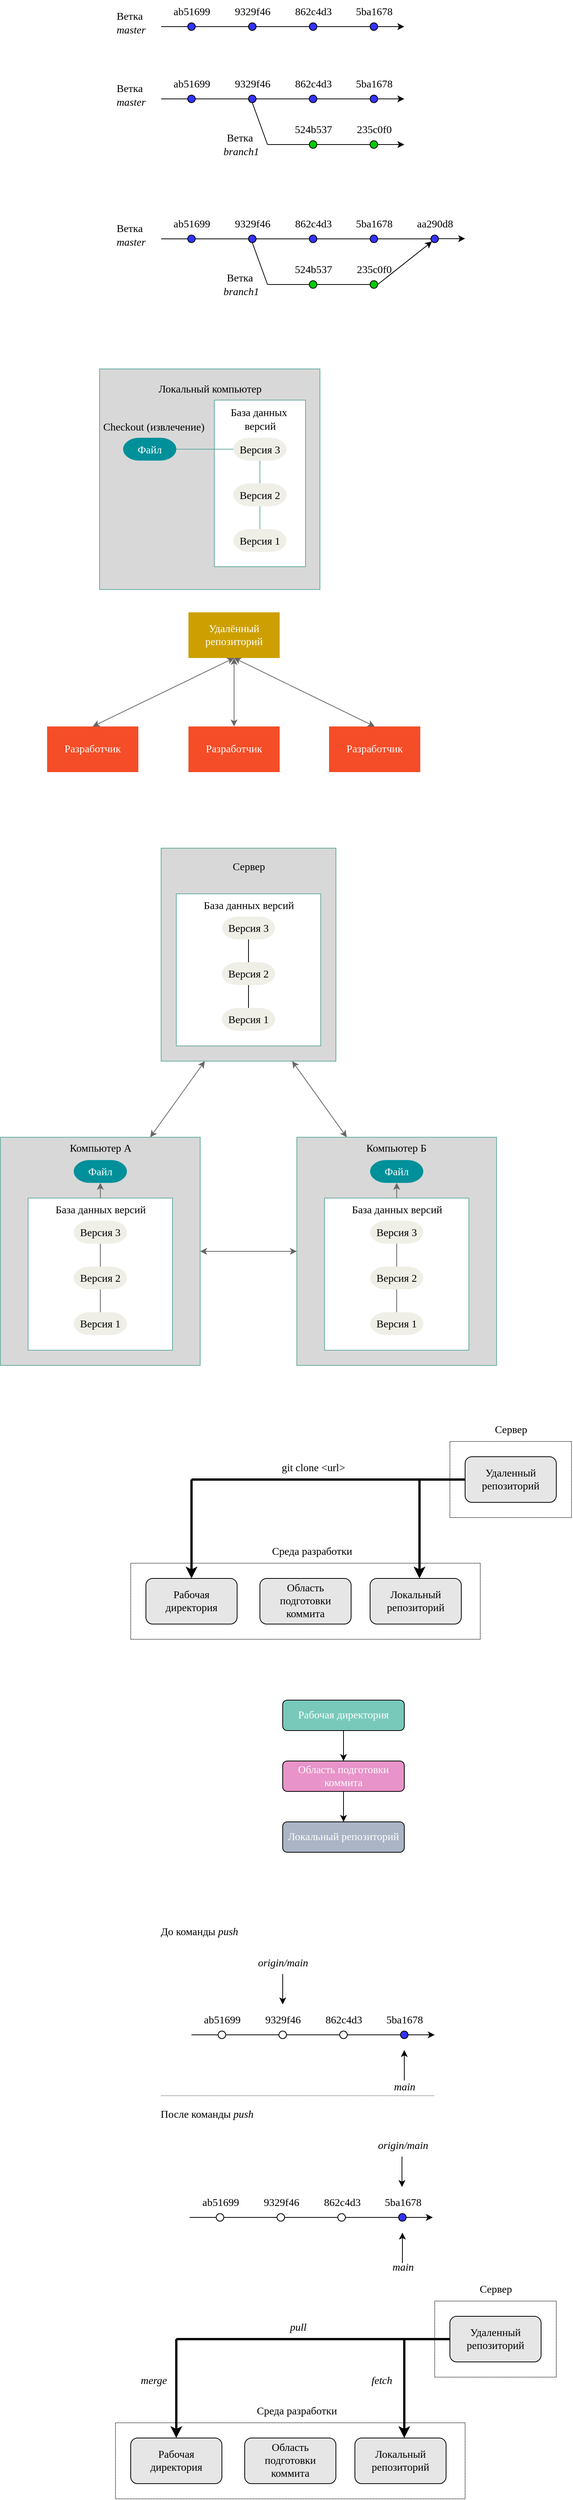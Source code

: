<mxfile version="24.7.17">
  <diagram name="Страница — 1" id="jVbT9zwdfhiiSsaEJA4f">
    <mxGraphModel dx="2062" dy="731" grid="1" gridSize="10" guides="1" tooltips="1" connect="1" arrows="1" fold="1" page="1" pageScale="1" pageWidth="827" pageHeight="1169" math="0" shadow="0">
      <root>
        <mxCell id="0" />
        <mxCell id="1" parent="0" />
        <mxCell id="nTyhbJWq0hMdO0xyhmLF-33" value="" style="rounded=0;whiteSpace=wrap;html=1;direction=south;fillColor=light-dark(#d8d8d8, #ededed);strokeColor=#67AB9F;" parent="1" vertex="1">
          <mxGeometry x="120" y="1280" width="230" height="280" as="geometry" />
        </mxCell>
        <mxCell id="HyKCNVC7SSUXo4rivvz0-1" value="" style="endArrow=none;html=1;rounded=0;entryX=0;entryY=0.5;entryDx=0;entryDy=0;fontSize=14;" parent="1" target="HyKCNVC7SSUXo4rivvz0-4" edge="1">
          <mxGeometry width="50" height="50" relative="1" as="geometry">
            <mxPoint x="120" y="200" as="sourcePoint" />
            <mxPoint x="150" y="200" as="targetPoint" />
          </mxGeometry>
        </mxCell>
        <mxCell id="HyKCNVC7SSUXo4rivvz0-3" value="&lt;font face=&quot;Times New Roman&quot;&gt;Ветка&amp;nbsp;&lt;br&gt;&lt;i&gt;master&lt;/i&gt;&lt;/font&gt;" style="text;html=1;align=center;verticalAlign=middle;resizable=0;points=[];autosize=1;strokeColor=none;fillColor=none;fontSize=14;" parent="1" vertex="1">
          <mxGeometry x="50" y="170" width="60" height="50" as="geometry" />
        </mxCell>
        <mxCell id="HyKCNVC7SSUXo4rivvz0-4" value="" style="ellipse;whiteSpace=wrap;html=1;aspect=fixed;fillColor=#3333FF;fontSize=14;" parent="1" vertex="1">
          <mxGeometry x="155" y="195" width="10" height="10" as="geometry" />
        </mxCell>
        <mxCell id="HyKCNVC7SSUXo4rivvz0-6" value="" style="endArrow=none;html=1;rounded=0;entryX=0;entryY=0.5;entryDx=0;entryDy=0;fontSize=14;" parent="1" target="HyKCNVC7SSUXo4rivvz0-7" edge="1">
          <mxGeometry width="50" height="50" relative="1" as="geometry">
            <mxPoint x="165" y="200" as="sourcePoint" />
            <mxPoint x="230" y="200" as="targetPoint" />
          </mxGeometry>
        </mxCell>
        <mxCell id="HyKCNVC7SSUXo4rivvz0-7" value="" style="ellipse;whiteSpace=wrap;html=1;aspect=fixed;fillColor=#3333FF;fontSize=14;" parent="1" vertex="1">
          <mxGeometry x="235" y="195" width="10" height="10" as="geometry" />
        </mxCell>
        <mxCell id="HyKCNVC7SSUXo4rivvz0-17" value="&lt;font face=&quot;Times New Roman&quot;&gt;ab51699&lt;/font&gt;" style="text;html=1;align=center;verticalAlign=middle;resizable=0;points=[];autosize=1;strokeColor=none;fillColor=none;rotation=0;fontSize=14;" parent="1" vertex="1">
          <mxGeometry x="125" y="165" width="70" height="30" as="geometry" />
        </mxCell>
        <mxCell id="HyKCNVC7SSUXo4rivvz0-18" value="" style="endArrow=none;html=1;rounded=0;entryX=0;entryY=0.5;entryDx=0;entryDy=0;fontSize=14;" parent="1" target="HyKCNVC7SSUXo4rivvz0-19" edge="1">
          <mxGeometry width="50" height="50" relative="1" as="geometry">
            <mxPoint x="245" y="200" as="sourcePoint" />
            <mxPoint x="310" y="200" as="targetPoint" />
          </mxGeometry>
        </mxCell>
        <mxCell id="HyKCNVC7SSUXo4rivvz0-19" value="" style="ellipse;whiteSpace=wrap;html=1;aspect=fixed;fillColor=#3333FF;fontSize=14;" parent="1" vertex="1">
          <mxGeometry x="315" y="195" width="10" height="10" as="geometry" />
        </mxCell>
        <mxCell id="HyKCNVC7SSUXo4rivvz0-20" value="" style="endArrow=none;html=1;rounded=0;entryX=0;entryY=0.5;entryDx=0;entryDy=0;fontSize=14;" parent="1" target="HyKCNVC7SSUXo4rivvz0-21" edge="1">
          <mxGeometry width="50" height="50" relative="1" as="geometry">
            <mxPoint x="325" y="200" as="sourcePoint" />
            <mxPoint x="390" y="200" as="targetPoint" />
          </mxGeometry>
        </mxCell>
        <mxCell id="HyKCNVC7SSUXo4rivvz0-21" value="" style="ellipse;whiteSpace=wrap;html=1;aspect=fixed;fillColor=#3333FF;fontSize=14;" parent="1" vertex="1">
          <mxGeometry x="395" y="195" width="10" height="10" as="geometry" />
        </mxCell>
        <mxCell id="HyKCNVC7SSUXo4rivvz0-23" value="&lt;font face=&quot;Times New Roman&quot;&gt;9329f46&lt;/font&gt;" style="text;html=1;align=center;verticalAlign=middle;resizable=0;points=[];autosize=1;strokeColor=none;fillColor=none;fontSize=14;" parent="1" vertex="1">
          <mxGeometry x="205" y="165" width="70" height="30" as="geometry" />
        </mxCell>
        <mxCell id="HyKCNVC7SSUXo4rivvz0-24" value="&lt;font face=&quot;Times New Roman&quot;&gt;&lt;span&gt;862c4d3&lt;/span&gt;&lt;/font&gt;" style="text;html=1;align=center;verticalAlign=middle;resizable=0;points=[];autosize=1;strokeColor=none;fillColor=none;fontSize=14;" parent="1" vertex="1">
          <mxGeometry x="285" y="165" width="70" height="30" as="geometry" />
        </mxCell>
        <mxCell id="HyKCNVC7SSUXo4rivvz0-25" value="&lt;font face=&quot;Times New Roman&quot;&gt;&lt;span&gt;5ba1678&lt;/span&gt;&lt;/font&gt;" style="text;html=1;align=center;verticalAlign=middle;resizable=0;points=[];autosize=1;strokeColor=none;fillColor=none;fontSize=14;" parent="1" vertex="1">
          <mxGeometry x="365" y="165" width="70" height="30" as="geometry" />
        </mxCell>
        <mxCell id="HyKCNVC7SSUXo4rivvz0-27" value="" style="endArrow=classic;html=1;rounded=0;exitX=1;exitY=0.5;exitDx=0;exitDy=0;fontSize=14;" parent="1" source="HyKCNVC7SSUXo4rivvz0-21" edge="1">
          <mxGeometry width="50" height="50" relative="1" as="geometry">
            <mxPoint x="380" y="280" as="sourcePoint" />
            <mxPoint x="440" y="200" as="targetPoint" />
          </mxGeometry>
        </mxCell>
        <mxCell id="HyKCNVC7SSUXo4rivvz0-28" value="" style="endArrow=none;html=1;rounded=0;entryX=0;entryY=0.5;entryDx=0;entryDy=0;fontSize=14;" parent="1" target="HyKCNVC7SSUXo4rivvz0-30" edge="1">
          <mxGeometry width="50" height="50" relative="1" as="geometry">
            <mxPoint x="120" y="295" as="sourcePoint" />
            <mxPoint x="150" y="295" as="targetPoint" />
          </mxGeometry>
        </mxCell>
        <mxCell id="HyKCNVC7SSUXo4rivvz0-29" value="&lt;font face=&quot;Times New Roman&quot;&gt;Ветка&amp;nbsp;&lt;br&gt;&lt;i&gt;master&lt;/i&gt;&lt;/font&gt;" style="text;html=1;align=center;verticalAlign=middle;resizable=0;points=[];autosize=1;strokeColor=none;fillColor=none;fontSize=14;" parent="1" vertex="1">
          <mxGeometry x="50" y="265" width="60" height="50" as="geometry" />
        </mxCell>
        <mxCell id="HyKCNVC7SSUXo4rivvz0-30" value="" style="ellipse;whiteSpace=wrap;html=1;aspect=fixed;fillColor=#3333FF;fontSize=14;" parent="1" vertex="1">
          <mxGeometry x="155" y="290" width="10" height="10" as="geometry" />
        </mxCell>
        <mxCell id="HyKCNVC7SSUXo4rivvz0-31" value="" style="endArrow=none;html=1;rounded=0;entryX=0;entryY=0.5;entryDx=0;entryDy=0;fontSize=14;" parent="1" target="HyKCNVC7SSUXo4rivvz0-32" edge="1">
          <mxGeometry width="50" height="50" relative="1" as="geometry">
            <mxPoint x="165" y="295" as="sourcePoint" />
            <mxPoint x="230" y="295" as="targetPoint" />
          </mxGeometry>
        </mxCell>
        <mxCell id="HyKCNVC7SSUXo4rivvz0-32" value="" style="ellipse;whiteSpace=wrap;html=1;aspect=fixed;fillColor=#3333FF;fontSize=14;" parent="1" vertex="1">
          <mxGeometry x="235" y="290" width="10" height="10" as="geometry" />
        </mxCell>
        <mxCell id="HyKCNVC7SSUXo4rivvz0-33" value="&lt;font face=&quot;Times New Roman&quot;&gt;ab51699&lt;/font&gt;" style="text;html=1;align=center;verticalAlign=middle;resizable=0;points=[];autosize=1;strokeColor=none;fillColor=none;rotation=0;fontSize=14;" parent="1" vertex="1">
          <mxGeometry x="125" y="260" width="70" height="30" as="geometry" />
        </mxCell>
        <mxCell id="HyKCNVC7SSUXo4rivvz0-34" value="" style="endArrow=none;html=1;rounded=0;entryX=0;entryY=0.5;entryDx=0;entryDy=0;fontSize=14;" parent="1" target="HyKCNVC7SSUXo4rivvz0-35" edge="1">
          <mxGeometry width="50" height="50" relative="1" as="geometry">
            <mxPoint x="245" y="295" as="sourcePoint" />
            <mxPoint x="310" y="295" as="targetPoint" />
          </mxGeometry>
        </mxCell>
        <mxCell id="HyKCNVC7SSUXo4rivvz0-35" value="" style="ellipse;whiteSpace=wrap;html=1;aspect=fixed;fillColor=#3333FF;fontSize=14;" parent="1" vertex="1">
          <mxGeometry x="315" y="290" width="10" height="10" as="geometry" />
        </mxCell>
        <mxCell id="HyKCNVC7SSUXo4rivvz0-36" value="" style="endArrow=none;html=1;rounded=0;entryX=0;entryY=0.5;entryDx=0;entryDy=0;fontSize=14;" parent="1" target="HyKCNVC7SSUXo4rivvz0-37" edge="1">
          <mxGeometry width="50" height="50" relative="1" as="geometry">
            <mxPoint x="325" y="295" as="sourcePoint" />
            <mxPoint x="390" y="295" as="targetPoint" />
          </mxGeometry>
        </mxCell>
        <mxCell id="HyKCNVC7SSUXo4rivvz0-37" value="" style="ellipse;whiteSpace=wrap;html=1;aspect=fixed;fillColor=#3333FF;fontSize=14;" parent="1" vertex="1">
          <mxGeometry x="395" y="290" width="10" height="10" as="geometry" />
        </mxCell>
        <mxCell id="HyKCNVC7SSUXo4rivvz0-38" value="&lt;font face=&quot;Times New Roman&quot;&gt;9329f46&lt;/font&gt;" style="text;html=1;align=center;verticalAlign=middle;resizable=0;points=[];autosize=1;strokeColor=none;fillColor=none;fontSize=14;" parent="1" vertex="1">
          <mxGeometry x="205" y="260" width="70" height="30" as="geometry" />
        </mxCell>
        <mxCell id="HyKCNVC7SSUXo4rivvz0-39" value="&lt;font face=&quot;Times New Roman&quot;&gt;&lt;span&gt;862c4d3&lt;/span&gt;&lt;/font&gt;" style="text;html=1;align=center;verticalAlign=middle;resizable=0;points=[];autosize=1;strokeColor=none;fillColor=none;fontSize=14;" parent="1" vertex="1">
          <mxGeometry x="285" y="260" width="70" height="30" as="geometry" />
        </mxCell>
        <mxCell id="HyKCNVC7SSUXo4rivvz0-40" value="&lt;font face=&quot;Times New Roman&quot;&gt;&lt;span&gt;5ba1678&lt;/span&gt;&lt;/font&gt;" style="text;html=1;align=center;verticalAlign=middle;resizable=0;points=[];autosize=1;strokeColor=none;fillColor=none;fontSize=14;" parent="1" vertex="1">
          <mxGeometry x="365" y="260" width="70" height="30" as="geometry" />
        </mxCell>
        <mxCell id="HyKCNVC7SSUXo4rivvz0-41" value="" style="endArrow=classic;html=1;rounded=0;exitX=1;exitY=0.5;exitDx=0;exitDy=0;fontSize=14;" parent="1" source="HyKCNVC7SSUXo4rivvz0-37" edge="1">
          <mxGeometry width="50" height="50" relative="1" as="geometry">
            <mxPoint x="380" y="375" as="sourcePoint" />
            <mxPoint x="440" y="295" as="targetPoint" />
          </mxGeometry>
        </mxCell>
        <mxCell id="HyKCNVC7SSUXo4rivvz0-42" value="" style="endArrow=none;html=1;rounded=0;entryX=0.5;entryY=1;entryDx=0;entryDy=0;fontSize=14;" parent="1" target="HyKCNVC7SSUXo4rivvz0-32" edge="1">
          <mxGeometry width="50" height="50" relative="1" as="geometry">
            <mxPoint x="260" y="355" as="sourcePoint" />
            <mxPoint x="240" y="305" as="targetPoint" />
          </mxGeometry>
        </mxCell>
        <mxCell id="HyKCNVC7SSUXo4rivvz0-43" value="" style="ellipse;whiteSpace=wrap;html=1;aspect=fixed;fillColor=#00CC00;fontSize=14;" parent="1" vertex="1">
          <mxGeometry x="315" y="350" width="10" height="10" as="geometry" />
        </mxCell>
        <mxCell id="HyKCNVC7SSUXo4rivvz0-44" value="" style="endArrow=none;html=1;rounded=0;entryX=0;entryY=0.5;entryDx=0;entryDy=0;fontSize=14;" parent="1" target="HyKCNVC7SSUXo4rivvz0-43" edge="1">
          <mxGeometry width="50" height="50" relative="1" as="geometry">
            <mxPoint x="260" y="355" as="sourcePoint" />
            <mxPoint x="310" y="310" as="targetPoint" />
          </mxGeometry>
        </mxCell>
        <mxCell id="HyKCNVC7SSUXo4rivvz0-45" value="" style="ellipse;whiteSpace=wrap;html=1;aspect=fixed;fillColor=#00CC00;fontSize=14;" parent="1" vertex="1">
          <mxGeometry x="395" y="350" width="10" height="10" as="geometry" />
        </mxCell>
        <mxCell id="HyKCNVC7SSUXo4rivvz0-46" value="" style="endArrow=none;html=1;rounded=0;entryX=0;entryY=0.5;entryDx=0;entryDy=0;exitX=1;exitY=0.5;exitDx=0;exitDy=0;fontSize=14;" parent="1" source="HyKCNVC7SSUXo4rivvz0-43" target="HyKCNVC7SSUXo4rivvz0-45" edge="1">
          <mxGeometry width="50" height="50" relative="1" as="geometry">
            <mxPoint x="340" y="405" as="sourcePoint" />
            <mxPoint x="390" y="355" as="targetPoint" />
          </mxGeometry>
        </mxCell>
        <mxCell id="HyKCNVC7SSUXo4rivvz0-47" value="" style="endArrow=classic;html=1;rounded=0;exitX=1;exitY=0.5;exitDx=0;exitDy=0;fontSize=14;" parent="1" source="HyKCNVC7SSUXo4rivvz0-45" edge="1">
          <mxGeometry width="50" height="50" relative="1" as="geometry">
            <mxPoint x="390" y="405" as="sourcePoint" />
            <mxPoint x="440" y="355" as="targetPoint" />
          </mxGeometry>
        </mxCell>
        <mxCell id="HyKCNVC7SSUXo4rivvz0-48" value="&lt;font face=&quot;Times New Roman&quot;&gt;524b537&lt;/font&gt;" style="text;html=1;align=center;verticalAlign=middle;resizable=0;points=[];autosize=1;strokeColor=none;fillColor=none;fontSize=14;" parent="1" vertex="1">
          <mxGeometry x="285" y="320" width="70" height="30" as="geometry" />
        </mxCell>
        <mxCell id="HyKCNVC7SSUXo4rivvz0-49" value="&lt;font face=&quot;Times New Roman&quot;&gt;&lt;span&gt;235c0f0&lt;/span&gt;&lt;/font&gt;" style="text;html=1;align=center;verticalAlign=middle;resizable=0;points=[];autosize=1;strokeColor=none;fillColor=none;fontSize=14;" parent="1" vertex="1">
          <mxGeometry x="365" y="320" width="70" height="30" as="geometry" />
        </mxCell>
        <mxCell id="HyKCNVC7SSUXo4rivvz0-50" value="&lt;font face=&quot;Times New Roman&quot;&gt;Ветка&amp;nbsp;&lt;br&gt;&lt;i&gt;branch1&lt;/i&gt;&lt;/font&gt;" style="text;html=1;align=center;verticalAlign=middle;resizable=0;points=[];autosize=1;strokeColor=none;fillColor=none;fontSize=14;" parent="1" vertex="1">
          <mxGeometry x="190" y="330" width="70" height="50" as="geometry" />
        </mxCell>
        <mxCell id="HyKCNVC7SSUXo4rivvz0-51" value="" style="endArrow=none;html=1;rounded=0;entryX=0;entryY=0.5;entryDx=0;entryDy=0;fontSize=14;" parent="1" target="HyKCNVC7SSUXo4rivvz0-53" edge="1">
          <mxGeometry width="50" height="50" relative="1" as="geometry">
            <mxPoint x="120" y="479" as="sourcePoint" />
            <mxPoint x="150" y="479" as="targetPoint" />
          </mxGeometry>
        </mxCell>
        <mxCell id="HyKCNVC7SSUXo4rivvz0-52" value="&lt;font face=&quot;Times New Roman&quot;&gt;Ветка&amp;nbsp;&lt;br&gt;&lt;i&gt;master&lt;/i&gt;&lt;/font&gt;" style="text;html=1;align=center;verticalAlign=middle;resizable=0;points=[];autosize=1;strokeColor=none;fillColor=none;fontSize=14;" parent="1" vertex="1">
          <mxGeometry x="50" y="449" width="60" height="50" as="geometry" />
        </mxCell>
        <mxCell id="HyKCNVC7SSUXo4rivvz0-53" value="" style="ellipse;whiteSpace=wrap;html=1;aspect=fixed;fillColor=#3333FF;fontSize=14;" parent="1" vertex="1">
          <mxGeometry x="155" y="474" width="10" height="10" as="geometry" />
        </mxCell>
        <mxCell id="HyKCNVC7SSUXo4rivvz0-54" value="" style="endArrow=none;html=1;rounded=0;entryX=0;entryY=0.5;entryDx=0;entryDy=0;fontSize=14;" parent="1" target="HyKCNVC7SSUXo4rivvz0-55" edge="1">
          <mxGeometry width="50" height="50" relative="1" as="geometry">
            <mxPoint x="165" y="479" as="sourcePoint" />
            <mxPoint x="230" y="479" as="targetPoint" />
          </mxGeometry>
        </mxCell>
        <mxCell id="HyKCNVC7SSUXo4rivvz0-55" value="" style="ellipse;whiteSpace=wrap;html=1;aspect=fixed;fillColor=#3333FF;fontSize=14;" parent="1" vertex="1">
          <mxGeometry x="235" y="474" width="10" height="10" as="geometry" />
        </mxCell>
        <mxCell id="HyKCNVC7SSUXo4rivvz0-56" value="&lt;font face=&quot;Times New Roman&quot;&gt;ab51699&lt;/font&gt;" style="text;html=1;align=center;verticalAlign=middle;resizable=0;points=[];autosize=1;strokeColor=none;fillColor=none;rotation=0;fontSize=14;" parent="1" vertex="1">
          <mxGeometry x="125" y="444" width="70" height="30" as="geometry" />
        </mxCell>
        <mxCell id="HyKCNVC7SSUXo4rivvz0-57" value="" style="endArrow=none;html=1;rounded=0;entryX=0;entryY=0.5;entryDx=0;entryDy=0;fontSize=14;" parent="1" target="HyKCNVC7SSUXo4rivvz0-58" edge="1">
          <mxGeometry width="50" height="50" relative="1" as="geometry">
            <mxPoint x="245" y="479" as="sourcePoint" />
            <mxPoint x="310" y="479" as="targetPoint" />
          </mxGeometry>
        </mxCell>
        <mxCell id="HyKCNVC7SSUXo4rivvz0-58" value="" style="ellipse;whiteSpace=wrap;html=1;aspect=fixed;fillColor=#3333FF;fontSize=14;" parent="1" vertex="1">
          <mxGeometry x="315" y="474" width="10" height="10" as="geometry" />
        </mxCell>
        <mxCell id="HyKCNVC7SSUXo4rivvz0-59" value="" style="endArrow=none;html=1;rounded=0;entryX=0;entryY=0.5;entryDx=0;entryDy=0;fontSize=14;" parent="1" target="HyKCNVC7SSUXo4rivvz0-60" edge="1">
          <mxGeometry width="50" height="50" relative="1" as="geometry">
            <mxPoint x="325" y="479" as="sourcePoint" />
            <mxPoint x="390" y="479" as="targetPoint" />
          </mxGeometry>
        </mxCell>
        <mxCell id="HyKCNVC7SSUXo4rivvz0-60" value="" style="ellipse;whiteSpace=wrap;html=1;aspect=fixed;fillColor=#3333FF;fontSize=14;" parent="1" vertex="1">
          <mxGeometry x="395" y="474" width="10" height="10" as="geometry" />
        </mxCell>
        <mxCell id="HyKCNVC7SSUXo4rivvz0-61" value="&lt;font face=&quot;Times New Roman&quot;&gt;9329f46&lt;/font&gt;" style="text;html=1;align=center;verticalAlign=middle;resizable=0;points=[];autosize=1;strokeColor=none;fillColor=none;fontSize=14;" parent="1" vertex="1">
          <mxGeometry x="205" y="444" width="70" height="30" as="geometry" />
        </mxCell>
        <mxCell id="HyKCNVC7SSUXo4rivvz0-62" value="&lt;font face=&quot;Times New Roman&quot;&gt;&lt;span&gt;862c4d3&lt;/span&gt;&lt;/font&gt;" style="text;html=1;align=center;verticalAlign=middle;resizable=0;points=[];autosize=1;strokeColor=none;fillColor=none;fontSize=14;" parent="1" vertex="1">
          <mxGeometry x="285" y="444" width="70" height="30" as="geometry" />
        </mxCell>
        <mxCell id="HyKCNVC7SSUXo4rivvz0-63" value="&lt;font face=&quot;Times New Roman&quot;&gt;&lt;span&gt;5ba1678&lt;/span&gt;&lt;/font&gt;" style="text;html=1;align=center;verticalAlign=middle;resizable=0;points=[];autosize=1;strokeColor=none;fillColor=none;fontSize=14;" parent="1" vertex="1">
          <mxGeometry x="365" y="444" width="70" height="30" as="geometry" />
        </mxCell>
        <mxCell id="HyKCNVC7SSUXo4rivvz0-64" value="" style="endArrow=classic;html=1;rounded=0;exitX=1;exitY=0.5;exitDx=0;exitDy=0;fontSize=14;" parent="1" edge="1">
          <mxGeometry width="50" height="50" relative="1" as="geometry">
            <mxPoint x="485" y="478.71" as="sourcePoint" />
            <mxPoint x="520" y="478.71" as="targetPoint" />
          </mxGeometry>
        </mxCell>
        <mxCell id="HyKCNVC7SSUXo4rivvz0-65" value="" style="endArrow=none;html=1;rounded=0;entryX=0.5;entryY=1;entryDx=0;entryDy=0;fontSize=14;" parent="1" target="HyKCNVC7SSUXo4rivvz0-55" edge="1">
          <mxGeometry width="50" height="50" relative="1" as="geometry">
            <mxPoint x="260" y="539" as="sourcePoint" />
            <mxPoint x="240" y="489" as="targetPoint" />
          </mxGeometry>
        </mxCell>
        <mxCell id="HyKCNVC7SSUXo4rivvz0-66" value="" style="ellipse;whiteSpace=wrap;html=1;aspect=fixed;fillColor=#00CC00;fontSize=14;" parent="1" vertex="1">
          <mxGeometry x="315" y="534" width="10" height="10" as="geometry" />
        </mxCell>
        <mxCell id="HyKCNVC7SSUXo4rivvz0-67" value="" style="endArrow=none;html=1;rounded=0;entryX=0;entryY=0.5;entryDx=0;entryDy=0;fontSize=14;" parent="1" target="HyKCNVC7SSUXo4rivvz0-66" edge="1">
          <mxGeometry width="50" height="50" relative="1" as="geometry">
            <mxPoint x="260" y="539" as="sourcePoint" />
            <mxPoint x="310" y="494" as="targetPoint" />
          </mxGeometry>
        </mxCell>
        <mxCell id="HyKCNVC7SSUXo4rivvz0-68" value="" style="ellipse;whiteSpace=wrap;html=1;aspect=fixed;fillColor=#00CC00;fontSize=14;" parent="1" vertex="1">
          <mxGeometry x="395" y="534" width="10" height="10" as="geometry" />
        </mxCell>
        <mxCell id="HyKCNVC7SSUXo4rivvz0-69" value="" style="endArrow=none;html=1;rounded=0;entryX=0;entryY=0.5;entryDx=0;entryDy=0;exitX=1;exitY=0.5;exitDx=0;exitDy=0;fontSize=14;" parent="1" source="HyKCNVC7SSUXo4rivvz0-66" target="HyKCNVC7SSUXo4rivvz0-68" edge="1">
          <mxGeometry width="50" height="50" relative="1" as="geometry">
            <mxPoint x="340" y="589" as="sourcePoint" />
            <mxPoint x="390" y="539" as="targetPoint" />
          </mxGeometry>
        </mxCell>
        <mxCell id="HyKCNVC7SSUXo4rivvz0-70" value="" style="endArrow=classic;html=1;rounded=0;exitX=1;exitY=0.5;exitDx=0;exitDy=0;entryX=0;entryY=1;entryDx=0;entryDy=0;fontSize=14;" parent="1" source="HyKCNVC7SSUXo4rivvz0-68" target="HyKCNVC7SSUXo4rivvz0-75" edge="1">
          <mxGeometry width="50" height="50" relative="1" as="geometry">
            <mxPoint x="390" y="589" as="sourcePoint" />
            <mxPoint x="440" y="539" as="targetPoint" />
          </mxGeometry>
        </mxCell>
        <mxCell id="HyKCNVC7SSUXo4rivvz0-71" value="&lt;font face=&quot;Times New Roman&quot;&gt;524b537&lt;/font&gt;" style="text;html=1;align=center;verticalAlign=middle;resizable=0;points=[];autosize=1;strokeColor=none;fillColor=none;fontSize=14;" parent="1" vertex="1">
          <mxGeometry x="285" y="504" width="70" height="30" as="geometry" />
        </mxCell>
        <mxCell id="HyKCNVC7SSUXo4rivvz0-72" value="&lt;font face=&quot;Times New Roman&quot;&gt;&lt;span&gt;235c0f0&lt;/span&gt;&lt;/font&gt;" style="text;html=1;align=center;verticalAlign=middle;resizable=0;points=[];autosize=1;strokeColor=none;fillColor=none;fontSize=14;" parent="1" vertex="1">
          <mxGeometry x="365" y="504" width="70" height="30" as="geometry" />
        </mxCell>
        <mxCell id="HyKCNVC7SSUXo4rivvz0-73" value="&lt;font face=&quot;Times New Roman&quot;&gt;Ветка&amp;nbsp;&lt;br&gt;&lt;i&gt;branch1&lt;/i&gt;&lt;/font&gt;" style="text;html=1;align=center;verticalAlign=middle;resizable=0;points=[];autosize=1;strokeColor=none;fillColor=none;fontSize=14;" parent="1" vertex="1">
          <mxGeometry x="190" y="514" width="70" height="50" as="geometry" />
        </mxCell>
        <mxCell id="HyKCNVC7SSUXo4rivvz0-74" value="" style="endArrow=none;html=1;rounded=0;entryX=0;entryY=0.5;entryDx=0;entryDy=0;fontSize=14;" parent="1" target="HyKCNVC7SSUXo4rivvz0-75" edge="1">
          <mxGeometry width="50" height="50" relative="1" as="geometry">
            <mxPoint x="405" y="479" as="sourcePoint" />
            <mxPoint x="470" y="479" as="targetPoint" />
          </mxGeometry>
        </mxCell>
        <mxCell id="HyKCNVC7SSUXo4rivvz0-75" value="" style="ellipse;whiteSpace=wrap;html=1;aspect=fixed;fillColor=#3333FF;fontSize=14;" parent="1" vertex="1">
          <mxGeometry x="475" y="474" width="10" height="10" as="geometry" />
        </mxCell>
        <mxCell id="HyKCNVC7SSUXo4rivvz0-76" value="&lt;font face=&quot;Times New Roman&quot;&gt;&lt;span&gt;aa290d8&lt;/span&gt;&lt;/font&gt;" style="text;html=1;align=center;verticalAlign=middle;resizable=0;points=[];autosize=1;strokeColor=none;fillColor=none;fontSize=14;" parent="1" vertex="1">
          <mxGeometry x="445" y="444" width="70" height="30" as="geometry" />
        </mxCell>
        <mxCell id="nTyhbJWq0hMdO0xyhmLF-28" value="" style="group" parent="1" vertex="1" connectable="0">
          <mxGeometry x="-30" y="970" width="491" height="210" as="geometry" />
        </mxCell>
        <mxCell id="nTyhbJWq0hMdO0xyhmLF-19" value="&lt;font style=&quot;color: rgb(255, 255, 255);&quot;&gt;Удалённый репозиторий&lt;/font&gt;" style="rounded=0;whiteSpace=wrap;html=1;fontFamily=Times New Roman;fontSize=14;gradientColor=none;strokeColor=none;fillColor=light-dark(#cd9f00, #ededed);" parent="nTyhbJWq0hMdO0xyhmLF-28" vertex="1">
          <mxGeometry x="186" width="120" height="60" as="geometry" />
        </mxCell>
        <mxCell id="nTyhbJWq0hMdO0xyhmLF-20" value="&lt;font style=&quot;color: rgb(255, 255, 255);&quot;&gt;Разработчик&lt;/font&gt;" style="rounded=0;whiteSpace=wrap;html=1;fontFamily=Times New Roman;fontSize=14;strokeColor=none;fillColor=light-dark(#f44d27, #ededed);" parent="nTyhbJWq0hMdO0xyhmLF-28" vertex="1">
          <mxGeometry x="186" y="150" width="120" height="60" as="geometry" />
        </mxCell>
        <mxCell id="nTyhbJWq0hMdO0xyhmLF-21" value="&lt;font style=&quot;color: rgb(255, 255, 255);&quot;&gt;Разработчик&lt;/font&gt;" style="rounded=0;whiteSpace=wrap;html=1;fontFamily=Times New Roman;fontSize=14;strokeColor=none;fillColor=light-dark(#f44d27, #ededed);" parent="nTyhbJWq0hMdO0xyhmLF-28" vertex="1">
          <mxGeometry x="371" y="150" width="120" height="60" as="geometry" />
        </mxCell>
        <mxCell id="nTyhbJWq0hMdO0xyhmLF-22" value="&lt;font style=&quot;color: rgb(255, 255, 255);&quot;&gt;Разработчик&lt;/font&gt;" style="rounded=0;whiteSpace=wrap;html=1;fontFamily=Times New Roman;fontSize=14;strokeColor=none;fillColor=light-dark(#f44d27, #ededed);" parent="nTyhbJWq0hMdO0xyhmLF-28" vertex="1">
          <mxGeometry y="150" width="120" height="60" as="geometry" />
        </mxCell>
        <mxCell id="nTyhbJWq0hMdO0xyhmLF-25" value="" style="endArrow=classic;startArrow=classic;html=1;rounded=0;exitX=0.5;exitY=0;exitDx=0;exitDy=0;entryX=0.5;entryY=1;entryDx=0;entryDy=0;fillColor=#f5f5f5;strokeColor=#666666;" parent="nTyhbJWq0hMdO0xyhmLF-28" source="nTyhbJWq0hMdO0xyhmLF-22" target="nTyhbJWq0hMdO0xyhmLF-19" edge="1">
          <mxGeometry width="50" height="50" relative="1" as="geometry">
            <mxPoint x="201" y="140" as="sourcePoint" />
            <mxPoint x="241" y="110" as="targetPoint" />
          </mxGeometry>
        </mxCell>
        <mxCell id="nTyhbJWq0hMdO0xyhmLF-26" value="" style="endArrow=classic;startArrow=classic;html=1;rounded=0;entryX=0.5;entryY=1;entryDx=0;entryDy=0;exitX=0.5;exitY=0;exitDx=0;exitDy=0;fillColor=#f5f5f5;strokeColor=#666666;" parent="nTyhbJWq0hMdO0xyhmLF-28" source="nTyhbJWq0hMdO0xyhmLF-20" target="nTyhbJWq0hMdO0xyhmLF-19" edge="1">
          <mxGeometry width="50" height="50" relative="1" as="geometry">
            <mxPoint x="201" y="160" as="sourcePoint" />
            <mxPoint x="251" y="110" as="targetPoint" />
          </mxGeometry>
        </mxCell>
        <mxCell id="nTyhbJWq0hMdO0xyhmLF-27" value="" style="endArrow=classic;startArrow=classic;html=1;rounded=0;entryX=0.5;entryY=1;entryDx=0;entryDy=0;exitX=0.5;exitY=0;exitDx=0;exitDy=0;fontColor=light-dark(#8F8981,#EDEDED);fillColor=#f5f5f5;strokeColor=#666666;" parent="nTyhbJWq0hMdO0xyhmLF-28" source="nTyhbJWq0hMdO0xyhmLF-21" target="nTyhbJWq0hMdO0xyhmLF-19" edge="1">
          <mxGeometry width="50" height="50" relative="1" as="geometry">
            <mxPoint x="211" y="190" as="sourcePoint" />
            <mxPoint x="261" y="140" as="targetPoint" />
          </mxGeometry>
        </mxCell>
        <mxCell id="nTyhbJWq0hMdO0xyhmLF-31" value="" style="rounded=0;whiteSpace=wrap;html=1;direction=south;strokeColor=#67AB9F;" parent="1" vertex="1">
          <mxGeometry x="140" y="1340" width="190" height="200" as="geometry" />
        </mxCell>
        <mxCell id="nTyhbJWq0hMdO0xyhmLF-37" value="" style="rounded=0;whiteSpace=wrap;html=1;direction=south;fillColor=light-dark(#d8d8d8, #ededed);strokeColor=#67AB9F;" parent="1" vertex="1">
          <mxGeometry x="-91.43" y="1660" width="262.86" height="300" as="geometry" />
        </mxCell>
        <mxCell id="nTyhbJWq0hMdO0xyhmLF-39" value="" style="rounded=0;whiteSpace=wrap;html=1;direction=south;fillColor=light-dark(#d8d8d8, #ededed);strokeColor=#67AB9F;" parent="1" vertex="1">
          <mxGeometry x="298.57" y="1660" width="262.86" height="300" as="geometry" />
        </mxCell>
        <mxCell id="nTyhbJWq0hMdO0xyhmLF-41" value="&lt;font style=&quot;font-size: 14px;&quot; face=&quot;Times New Roman&quot;&gt;Сервер&lt;/font&gt;" style="text;html=1;align=center;verticalAlign=middle;resizable=0;points=[];autosize=1;strokeColor=none;fillColor=none;" parent="1" vertex="1">
          <mxGeometry x="200" y="1290" width="70" height="30" as="geometry" />
        </mxCell>
        <mxCell id="nTyhbJWq0hMdO0xyhmLF-42" value="" style="endArrow=classic;startArrow=classic;html=1;rounded=0;entryX=0.5;entryY=1;entryDx=0;entryDy=0;exitX=0.5;exitY=0;exitDx=0;exitDy=0;fillColor=#f5f5f5;strokeColor=#666666;" parent="1" source="nTyhbJWq0hMdO0xyhmLF-37" target="nTyhbJWq0hMdO0xyhmLF-39" edge="1">
          <mxGeometry width="50" height="50" relative="1" as="geometry">
            <mxPoint x="240" y="1790" as="sourcePoint" />
            <mxPoint x="240" y="1700" as="targetPoint" />
          </mxGeometry>
        </mxCell>
        <mxCell id="nTyhbJWq0hMdO0xyhmLF-43" value="" style="endArrow=classic;startArrow=classic;html=1;rounded=0;entryX=1;entryY=0.75;entryDx=0;entryDy=0;exitX=0;exitY=0.25;exitDx=0;exitDy=0;fillColor=#f5f5f5;strokeColor=#666666;" parent="1" source="nTyhbJWq0hMdO0xyhmLF-37" target="nTyhbJWq0hMdO0xyhmLF-33" edge="1">
          <mxGeometry width="50" height="50" relative="1" as="geometry">
            <mxPoint x="200" y="1720" as="sourcePoint" />
            <mxPoint x="200" y="1630" as="targetPoint" />
          </mxGeometry>
        </mxCell>
        <mxCell id="nTyhbJWq0hMdO0xyhmLF-44" value="" style="endArrow=classic;startArrow=classic;html=1;rounded=0;entryX=1;entryY=0.25;entryDx=0;entryDy=0;exitX=0;exitY=0.75;exitDx=0;exitDy=0;fillColor=#f5f5f5;strokeColor=#666666;" parent="1" source="nTyhbJWq0hMdO0xyhmLF-39" target="nTyhbJWq0hMdO0xyhmLF-33" edge="1">
          <mxGeometry width="50" height="50" relative="1" as="geometry">
            <mxPoint x="220" y="1770" as="sourcePoint" />
            <mxPoint x="300" y="1650" as="targetPoint" />
          </mxGeometry>
        </mxCell>
        <mxCell id="nTyhbJWq0hMdO0xyhmLF-45" value="&lt;font face=&quot;Times New Roman&quot;&gt;Версия 3&lt;/font&gt;" style="strokeWidth=2;html=1;shape=mxgraph.flowchart.terminator;whiteSpace=wrap;fillColor=light-dark(#efefe7, #ededed);strokeColor=none;fontSize=14;" parent="1" vertex="1">
          <mxGeometry x="200" y="1370" width="70" height="30" as="geometry" />
        </mxCell>
        <mxCell id="nTyhbJWq0hMdO0xyhmLF-46" value="&lt;font face=&quot;Times New Roman&quot;&gt;Версия 1&lt;/font&gt;" style="strokeWidth=2;html=1;shape=mxgraph.flowchart.terminator;whiteSpace=wrap;strokeColor=none;fillColor=light-dark(#efefe7, #ededed);fontSize=14;" parent="1" vertex="1">
          <mxGeometry x="200" y="1490" width="70" height="30" as="geometry" />
        </mxCell>
        <mxCell id="nTyhbJWq0hMdO0xyhmLF-47" value="" style="endArrow=none;html=1;rounded=0;entryX=0.5;entryY=0;entryDx=0;entryDy=0;entryPerimeter=0;exitX=0.5;exitY=1;exitDx=0;exitDy=0;exitPerimeter=0;fontSize=14;" parent="1" source="nTyhbJWq0hMdO0xyhmLF-45" target="nTyhbJWq0hMdO0xyhmLF-46" edge="1">
          <mxGeometry width="50" height="50" relative="1" as="geometry">
            <mxPoint x="230" y="1420" as="sourcePoint" />
            <mxPoint x="234.71" y="1460" as="targetPoint" />
          </mxGeometry>
        </mxCell>
        <mxCell id="nTyhbJWq0hMdO0xyhmLF-48" value="&lt;font face=&quot;Times New Roman&quot;&gt;Версия 2&lt;/font&gt;" style="strokeWidth=2;html=1;shape=mxgraph.flowchart.terminator;whiteSpace=wrap;strokeColor=none;gradientColor=none;fillColor=light-dark(#efefe7, #ededed);fontSize=14;" parent="1" vertex="1">
          <mxGeometry x="200" y="1430" width="70" height="30" as="geometry" />
        </mxCell>
        <mxCell id="nTyhbJWq0hMdO0xyhmLF-61" value="&lt;font face=&quot;Times New Roman&quot;&gt;База данных&amp;nbsp;&lt;/font&gt;&lt;span style=&quot;font-family: &amp;quot;Times New Roman&amp;quot;; background-color: transparent; color: light-dark(rgb(0, 0, 0), rgb(255, 255, 255));&quot;&gt;версий&lt;/span&gt;" style="text;html=1;align=center;verticalAlign=middle;resizable=0;points=[];autosize=1;strokeColor=none;fillColor=none;fontSize=14;" parent="1" vertex="1">
          <mxGeometry x="165" y="1340" width="140" height="30" as="geometry" />
        </mxCell>
        <mxCell id="nTyhbJWq0hMdO0xyhmLF-68" value="" style="rounded=0;whiteSpace=wrap;html=1;direction=south;strokeColor=#67AB9F;" parent="1" vertex="1">
          <mxGeometry x="-55" y="1740" width="190" height="200" as="geometry" />
        </mxCell>
        <mxCell id="nTyhbJWq0hMdO0xyhmLF-69" value="&lt;font face=&quot;Times New Roman&quot;&gt;Версия 3&lt;/font&gt;" style="strokeWidth=2;html=1;shape=mxgraph.flowchart.terminator;whiteSpace=wrap;fillColor=light-dark(#efefe7, #ededed);strokeColor=none;fontSize=14;" parent="1" vertex="1">
          <mxGeometry x="5" y="1770" width="70" height="30" as="geometry" />
        </mxCell>
        <mxCell id="nTyhbJWq0hMdO0xyhmLF-70" value="&lt;font face=&quot;Times New Roman&quot;&gt;Версия 1&lt;/font&gt;" style="strokeWidth=2;html=1;shape=mxgraph.flowchart.terminator;whiteSpace=wrap;strokeColor=none;fillColor=light-dark(#efefe7, #ededed);fontSize=14;" parent="1" vertex="1">
          <mxGeometry x="5" y="1890" width="70" height="30" as="geometry" />
        </mxCell>
        <mxCell id="nTyhbJWq0hMdO0xyhmLF-71" value="" style="endArrow=none;html=1;rounded=0;entryX=0.5;entryY=0;entryDx=0;entryDy=0;entryPerimeter=0;exitX=0.5;exitY=1;exitDx=0;exitDy=0;exitPerimeter=0;fontSize=14;fillColor=#f5f5f5;strokeColor=#666666;" parent="1" source="nTyhbJWq0hMdO0xyhmLF-69" target="nTyhbJWq0hMdO0xyhmLF-70" edge="1">
          <mxGeometry width="50" height="50" relative="1" as="geometry">
            <mxPoint x="35" y="1820" as="sourcePoint" />
            <mxPoint x="39.71" y="1860" as="targetPoint" />
          </mxGeometry>
        </mxCell>
        <mxCell id="nTyhbJWq0hMdO0xyhmLF-72" value="&lt;font face=&quot;Times New Roman&quot;&gt;Версия 2&lt;/font&gt;" style="strokeWidth=2;html=1;shape=mxgraph.flowchart.terminator;whiteSpace=wrap;strokeColor=none;gradientColor=none;fillColor=light-dark(#efefe7, #ededed);fontSize=14;" parent="1" vertex="1">
          <mxGeometry x="5" y="1830" width="70" height="30" as="geometry" />
        </mxCell>
        <mxCell id="nTyhbJWq0hMdO0xyhmLF-73" value="&lt;font face=&quot;Times New Roman&quot;&gt;База данных&amp;nbsp;&lt;/font&gt;&lt;span style=&quot;font-family: &amp;quot;Times New Roman&amp;quot;; background-color: transparent; color: light-dark(rgb(0, 0, 0), rgb(255, 255, 255));&quot;&gt;версий&lt;/span&gt;" style="text;html=1;align=center;verticalAlign=middle;resizable=0;points=[];autosize=1;strokeColor=none;fillColor=none;fontSize=14;" parent="1" vertex="1">
          <mxGeometry x="-30" y="1740" width="140" height="30" as="geometry" />
        </mxCell>
        <mxCell id="nTyhbJWq0hMdO0xyhmLF-74" value="" style="rounded=0;whiteSpace=wrap;html=1;direction=south;strokeColor=#67AB9F;" parent="1" vertex="1">
          <mxGeometry x="335" y="1740" width="190" height="200" as="geometry" />
        </mxCell>
        <mxCell id="nTyhbJWq0hMdO0xyhmLF-75" value="&lt;font face=&quot;Times New Roman&quot;&gt;Версия 3&lt;/font&gt;" style="strokeWidth=2;html=1;shape=mxgraph.flowchart.terminator;whiteSpace=wrap;fillColor=light-dark(#efefe7, #ededed);strokeColor=none;fontSize=14;" parent="1" vertex="1">
          <mxGeometry x="395" y="1770" width="70" height="30" as="geometry" />
        </mxCell>
        <mxCell id="nTyhbJWq0hMdO0xyhmLF-76" value="&lt;font face=&quot;Times New Roman&quot;&gt;Версия 1&lt;/font&gt;" style="strokeWidth=2;html=1;shape=mxgraph.flowchart.terminator;whiteSpace=wrap;strokeColor=none;fillColor=light-dark(#efefe7, #ededed);fontSize=14;" parent="1" vertex="1">
          <mxGeometry x="395" y="1890" width="70" height="30" as="geometry" />
        </mxCell>
        <mxCell id="nTyhbJWq0hMdO0xyhmLF-77" value="" style="endArrow=none;html=1;rounded=0;entryX=0.5;entryY=0;entryDx=0;entryDy=0;entryPerimeter=0;exitX=0.5;exitY=1;exitDx=0;exitDy=0;exitPerimeter=0;fontSize=14;fillColor=#f5f5f5;strokeColor=#666666;" parent="1" source="nTyhbJWq0hMdO0xyhmLF-75" target="nTyhbJWq0hMdO0xyhmLF-76" edge="1">
          <mxGeometry width="50" height="50" relative="1" as="geometry">
            <mxPoint x="425" y="1820" as="sourcePoint" />
            <mxPoint x="429.71" y="1860" as="targetPoint" />
          </mxGeometry>
        </mxCell>
        <mxCell id="nTyhbJWq0hMdO0xyhmLF-78" value="&lt;font face=&quot;Times New Roman&quot;&gt;Версия 2&lt;/font&gt;" style="strokeWidth=2;html=1;shape=mxgraph.flowchart.terminator;whiteSpace=wrap;strokeColor=none;gradientColor=none;fillColor=light-dark(#efefe7, #ededed);fontSize=14;" parent="1" vertex="1">
          <mxGeometry x="395" y="1830" width="70" height="30" as="geometry" />
        </mxCell>
        <mxCell id="nTyhbJWq0hMdO0xyhmLF-79" value="&lt;font face=&quot;Times New Roman&quot;&gt;База данных&amp;nbsp;&lt;/font&gt;&lt;span style=&quot;font-family: &amp;quot;Times New Roman&amp;quot;; background-color: transparent; color: light-dark(rgb(0, 0, 0), rgb(255, 255, 255));&quot;&gt;версий&lt;/span&gt;" style="text;html=1;align=center;verticalAlign=middle;resizable=0;points=[];autosize=1;strokeColor=none;fillColor=none;fontSize=14;" parent="1" vertex="1">
          <mxGeometry x="360" y="1740" width="140" height="30" as="geometry" />
        </mxCell>
        <mxCell id="nTyhbJWq0hMdO0xyhmLF-80" value="&lt;font style=&quot;color: rgb(255, 255, 255);&quot; face=&quot;Times New Roman&quot;&gt;Файл&lt;/font&gt;" style="strokeWidth=2;html=1;shape=mxgraph.flowchart.terminator;whiteSpace=wrap;strokeColor=none;fillColor=light-dark(#00909a, #ededed);fontSize=14;" parent="1" vertex="1">
          <mxGeometry x="395" y="1690" width="70" height="30" as="geometry" />
        </mxCell>
        <mxCell id="nTyhbJWq0hMdO0xyhmLF-81" value="&lt;font style=&quot;color: rgb(255, 255, 255);&quot; face=&quot;Times New Roman&quot;&gt;Файл&lt;/font&gt;" style="strokeWidth=2;html=1;shape=mxgraph.flowchart.terminator;whiteSpace=wrap;strokeColor=none;fillColor=light-dark(#00909a, #ededed);fontSize=14;" parent="1" vertex="1">
          <mxGeometry x="5" y="1690" width="70" height="30" as="geometry" />
        </mxCell>
        <mxCell id="nTyhbJWq0hMdO0xyhmLF-82" value="&lt;font style=&quot;font-size: 14px;&quot; face=&quot;Times New Roman&quot;&gt;Компьютер А&lt;/font&gt;" style="text;html=1;align=center;verticalAlign=middle;resizable=0;points=[];autosize=1;strokeColor=none;fillColor=none;" parent="1" vertex="1">
          <mxGeometry x="-10" y="1660" width="100" height="30" as="geometry" />
        </mxCell>
        <mxCell id="nTyhbJWq0hMdO0xyhmLF-83" value="&lt;span style=&quot;font-family: &amp;quot;Times New Roman&amp;quot;; font-size: 14px; text-align: center; text-wrap-mode: nowrap;&quot;&gt;Компьютер Б&lt;/span&gt;" style="text;whiteSpace=wrap;html=1;" parent="1" vertex="1">
          <mxGeometry x="387.5" y="1660" width="85" height="40" as="geometry" />
        </mxCell>
        <mxCell id="nTyhbJWq0hMdO0xyhmLF-85" value="" style="endArrow=classic;html=1;rounded=0;exitX=0;exitY=0.5;exitDx=0;exitDy=0;entryX=0.5;entryY=1;entryDx=0;entryDy=0;entryPerimeter=0;fillColor=#f5f5f5;strokeColor=#666666;" parent="1" source="nTyhbJWq0hMdO0xyhmLF-68" target="nTyhbJWq0hMdO0xyhmLF-81" edge="1">
          <mxGeometry width="50" height="50" relative="1" as="geometry">
            <mxPoint x="220" y="1710" as="sourcePoint" />
            <mxPoint x="250" y="1680" as="targetPoint" />
          </mxGeometry>
        </mxCell>
        <mxCell id="nTyhbJWq0hMdO0xyhmLF-86" value="" style="endArrow=classic;html=1;rounded=0;exitX=0;exitY=0.5;exitDx=0;exitDy=0;entryX=0.5;entryY=1;entryDx=0;entryDy=0;entryPerimeter=0;strokeColor=#666666;fillColor=#f5f5f5;" parent="1" source="nTyhbJWq0hMdO0xyhmLF-74" target="nTyhbJWq0hMdO0xyhmLF-80" edge="1">
          <mxGeometry width="50" height="50" relative="1" as="geometry">
            <mxPoint x="200" y="1770" as="sourcePoint" />
            <mxPoint x="200" y="1750" as="targetPoint" />
          </mxGeometry>
        </mxCell>
        <mxCell id="nTyhbJWq0hMdO0xyhmLF-3" value="" style="whiteSpace=wrap;html=1;aspect=fixed;fillColor=light-dark(#d8d8d8, #ededed);fontSize=14;container=0;strokeColor=#67AB9F;" parent="1" vertex="1">
          <mxGeometry x="39" y="650" width="290" height="290" as="geometry" />
        </mxCell>
        <mxCell id="nTyhbJWq0hMdO0xyhmLF-4" value="" style="rounded=0;whiteSpace=wrap;html=1;fontSize=14;container=0;strokeColor=#67AB9F;" parent="1" vertex="1">
          <mxGeometry x="190" y="691" width="120" height="219" as="geometry" />
        </mxCell>
        <mxCell id="nTyhbJWq0hMdO0xyhmLF-5" value="&lt;font style=&quot;color: rgb(255, 255, 255);&quot; face=&quot;Times New Roman&quot;&gt;Файл&lt;/font&gt;" style="strokeWidth=2;html=1;shape=mxgraph.flowchart.terminator;whiteSpace=wrap;strokeColor=none;fillColor=light-dark(#00909a, #ededed);fontSize=14;container=0;" parent="1" vertex="1">
          <mxGeometry x="70" y="740.5" width="70" height="30" as="geometry" />
        </mxCell>
        <mxCell id="nTyhbJWq0hMdO0xyhmLF-7" value="&lt;font face=&quot;Times New Roman&quot;&gt;Версия 3&lt;/font&gt;" style="strokeWidth=2;html=1;shape=mxgraph.flowchart.terminator;whiteSpace=wrap;fillColor=light-dark(#efefe7, #ededed);strokeColor=none;fontSize=14;container=0;" parent="1" vertex="1">
          <mxGeometry x="215" y="740.5" width="70" height="30" as="geometry" />
        </mxCell>
        <mxCell id="nTyhbJWq0hMdO0xyhmLF-9" value="&lt;font face=&quot;Times New Roman&quot;&gt;Версия 1&lt;/font&gt;" style="strokeWidth=2;html=1;shape=mxgraph.flowchart.terminator;whiteSpace=wrap;strokeColor=none;fillColor=light-dark(#efefe7, #ededed);fontSize=14;container=0;" parent="1" vertex="1">
          <mxGeometry x="215" y="860.5" width="70" height="30" as="geometry" />
        </mxCell>
        <mxCell id="nTyhbJWq0hMdO0xyhmLF-11" value="" style="endArrow=none;html=1;rounded=0;entryX=0.5;entryY=0;entryDx=0;entryDy=0;entryPerimeter=0;exitX=0.5;exitY=1;exitDx=0;exitDy=0;exitPerimeter=0;fontSize=14;strokeColor=#67AB9F;" parent="1" source="nTyhbJWq0hMdO0xyhmLF-7" target="nTyhbJWq0hMdO0xyhmLF-9" edge="1">
          <mxGeometry width="50" height="50" relative="1" as="geometry">
            <mxPoint x="245" y="790.5" as="sourcePoint" />
            <mxPoint x="249.71" y="830.5" as="targetPoint" />
          </mxGeometry>
        </mxCell>
        <mxCell id="nTyhbJWq0hMdO0xyhmLF-8" value="&lt;font face=&quot;Times New Roman&quot;&gt;Версия 2&lt;/font&gt;" style="strokeWidth=2;html=1;shape=mxgraph.flowchart.terminator;whiteSpace=wrap;strokeColor=none;gradientColor=none;fillColor=light-dark(#efefe7, #ededed);fontSize=14;container=0;" parent="1" vertex="1">
          <mxGeometry x="215" y="800.5" width="70" height="30" as="geometry" />
        </mxCell>
        <mxCell id="nTyhbJWq0hMdO0xyhmLF-12" value="" style="endArrow=none;html=1;rounded=0;entryX=1;entryY=0.5;entryDx=0;entryDy=0;entryPerimeter=0;exitX=0;exitY=0.5;exitDx=0;exitDy=0;exitPerimeter=0;fontSize=14;strokeColor=#67AB9F;" parent="1" source="nTyhbJWq0hMdO0xyhmLF-7" target="nTyhbJWq0hMdO0xyhmLF-5" edge="1">
          <mxGeometry width="50" height="50" relative="1" as="geometry">
            <mxPoint x="65" y="840.5" as="sourcePoint" />
            <mxPoint x="115" y="790.5" as="targetPoint" />
          </mxGeometry>
        </mxCell>
        <mxCell id="nTyhbJWq0hMdO0xyhmLF-13" value="&lt;font face=&quot;Times New Roman&quot;&gt;Локальный компьютер&lt;/font&gt;" style="text;html=1;align=center;verticalAlign=middle;resizable=0;points=[];autosize=1;strokeColor=none;fillColor=none;fontSize=14;container=0;" parent="1" vertex="1">
          <mxGeometry x="104" y="661" width="160" height="30" as="geometry" />
        </mxCell>
        <mxCell id="nTyhbJWq0hMdO0xyhmLF-14" value="&lt;font face=&quot;Times New Roman&quot;&gt;Checkout (извлечение)&lt;/font&gt;" style="text;html=1;align=center;verticalAlign=middle;resizable=0;points=[];autosize=1;strokeColor=none;fillColor=none;fontSize=14;container=0;" parent="1" vertex="1">
          <mxGeometry x="30" y="710.5" width="160" height="30" as="geometry" />
        </mxCell>
        <mxCell id="nTyhbJWq0hMdO0xyhmLF-15" value="&lt;font face=&quot;Times New Roman&quot;&gt;База данных&amp;nbsp;&lt;/font&gt;&lt;div&gt;&lt;font face=&quot;Times New Roman&quot;&gt;версий&lt;/font&gt;&lt;/div&gt;" style="text;html=1;align=center;verticalAlign=middle;resizable=0;points=[];autosize=1;strokeColor=none;fillColor=none;fontSize=14;container=0;" parent="1" vertex="1">
          <mxGeometry x="200" y="690.5" width="100" height="50" as="geometry" />
        </mxCell>
        <mxCell id="8uqHU2CR8ipwFwI7mvLr-1" value="" style="rounded=0;whiteSpace=wrap;html=1;dashed=1;dashPattern=1 1;" vertex="1" parent="1">
          <mxGeometry x="80" y="2220" width="460" height="100" as="geometry" />
        </mxCell>
        <mxCell id="8uqHU2CR8ipwFwI7mvLr-2" value="&lt;font style=&quot;font-size: 14px;&quot; face=&quot;Times New Roman&quot;&gt;Рабочая директория&lt;/font&gt;" style="rounded=1;whiteSpace=wrap;html=1;fillColor=#E6E6E6;" vertex="1" parent="1">
          <mxGeometry x="100" y="2240" width="120" height="60" as="geometry" />
        </mxCell>
        <mxCell id="8uqHU2CR8ipwFwI7mvLr-3" value="&lt;font style=&quot;font-size: 14px;&quot; face=&quot;Times New Roman&quot;&gt;Область подготовки коммита&lt;/font&gt;" style="rounded=1;whiteSpace=wrap;html=1;fillColor=#E6E6E6;" vertex="1" parent="1">
          <mxGeometry x="250" y="2240" width="120" height="60" as="geometry" />
        </mxCell>
        <mxCell id="8uqHU2CR8ipwFwI7mvLr-4" value="&lt;font style=&quot;font-size: 14px;&quot; face=&quot;Times New Roman&quot;&gt;Локальный репозиторий&lt;/font&gt;" style="rounded=1;whiteSpace=wrap;html=1;fillColor=#E6E6E6;" vertex="1" parent="1">
          <mxGeometry x="395" y="2240" width="120" height="60" as="geometry" />
        </mxCell>
        <mxCell id="8uqHU2CR8ipwFwI7mvLr-5" value="" style="rounded=0;whiteSpace=wrap;html=1;dashed=1;dashPattern=1 1;" vertex="1" parent="1">
          <mxGeometry x="500" y="2060" width="160" height="100" as="geometry" />
        </mxCell>
        <mxCell id="8uqHU2CR8ipwFwI7mvLr-6" value="&lt;font style=&quot;font-size: 14px;&quot; face=&quot;Times New Roman&quot;&gt;Удаленный репозиторий&lt;/font&gt;" style="rounded=1;whiteSpace=wrap;html=1;fillColor=#E6E6E6;" vertex="1" parent="1">
          <mxGeometry x="520" y="2080" width="120" height="60" as="geometry" />
        </mxCell>
        <mxCell id="8uqHU2CR8ipwFwI7mvLr-7" value="" style="endArrow=none;html=1;rounded=0;entryX=0;entryY=0.5;entryDx=0;entryDy=0;strokeWidth=3;" edge="1" parent="1" target="8uqHU2CR8ipwFwI7mvLr-6">
          <mxGeometry width="50" height="50" relative="1" as="geometry">
            <mxPoint x="160" y="2110" as="sourcePoint" />
            <mxPoint x="415" y="2100" as="targetPoint" />
          </mxGeometry>
        </mxCell>
        <mxCell id="8uqHU2CR8ipwFwI7mvLr-8" value="" style="endArrow=classic;html=1;rounded=0;strokeWidth=3;" edge="1" parent="1">
          <mxGeometry width="50" height="50" relative="1" as="geometry">
            <mxPoint x="160" y="2110" as="sourcePoint" />
            <mxPoint x="160" y="2240" as="targetPoint" />
          </mxGeometry>
        </mxCell>
        <mxCell id="8uqHU2CR8ipwFwI7mvLr-9" value="" style="endArrow=classic;html=1;rounded=0;strokeWidth=3;" edge="1" parent="1">
          <mxGeometry width="50" height="50" relative="1" as="geometry">
            <mxPoint x="460" y="2110" as="sourcePoint" />
            <mxPoint x="460" y="2240" as="targetPoint" />
          </mxGeometry>
        </mxCell>
        <mxCell id="8uqHU2CR8ipwFwI7mvLr-10" value="&lt;font style=&quot;font-size: 14px;&quot; face=&quot;Times New Roman&quot;&gt;Среда разработки&amp;nbsp;&lt;/font&gt;" style="text;html=1;align=center;verticalAlign=middle;resizable=0;points=[];autosize=1;strokeColor=none;fillColor=none;" vertex="1" parent="1">
          <mxGeometry x="255" y="2190" width="130" height="30" as="geometry" />
        </mxCell>
        <mxCell id="8uqHU2CR8ipwFwI7mvLr-11" value="&lt;font face=&quot;Times New Roman&quot;&gt;&lt;span style=&quot;font-size: 14px;&quot;&gt;Сервер&lt;/span&gt;&lt;/font&gt;" style="text;html=1;align=center;verticalAlign=middle;resizable=0;points=[];autosize=1;strokeColor=none;fillColor=none;" vertex="1" parent="1">
          <mxGeometry x="545" y="2030" width="70" height="30" as="geometry" />
        </mxCell>
        <mxCell id="8uqHU2CR8ipwFwI7mvLr-12" value="&lt;font style=&quot;font-size: 14px;&quot; face=&quot;Times New Roman&quot;&gt;git clone &amp;lt;url&amp;gt;&lt;/font&gt;" style="text;html=1;align=center;verticalAlign=middle;resizable=0;points=[];autosize=1;strokeColor=none;fillColor=none;" vertex="1" parent="1">
          <mxGeometry x="265" y="2080" width="110" height="30" as="geometry" />
        </mxCell>
        <mxCell id="8uqHU2CR8ipwFwI7mvLr-14" value="&lt;font color=&quot;#ffffff&quot; style=&quot;font-size: 14px;&quot; face=&quot;Times New Roman&quot;&gt;Рабочая директория&lt;/font&gt;" style="rounded=1;whiteSpace=wrap;html=1;fillColor=#79C9BB;" vertex="1" parent="1">
          <mxGeometry x="280" y="2400" width="160" height="40" as="geometry" />
        </mxCell>
        <mxCell id="8uqHU2CR8ipwFwI7mvLr-15" value="" style="endArrow=classic;html=1;rounded=0;" edge="1" parent="1">
          <mxGeometry width="50" height="50" relative="1" as="geometry">
            <mxPoint x="360" y="2440" as="sourcePoint" />
            <mxPoint x="360" y="2480" as="targetPoint" />
          </mxGeometry>
        </mxCell>
        <mxCell id="8uqHU2CR8ipwFwI7mvLr-16" value="&lt;font color=&quot;#ffffff&quot; style=&quot;font-size: 14px;&quot; face=&quot;Times New Roman&quot;&gt;Область подготовки коммита&lt;/font&gt;" style="rounded=1;whiteSpace=wrap;html=1;fillColor=#E893C9;" vertex="1" parent="1">
          <mxGeometry x="280" y="2480" width="160" height="40" as="geometry" />
        </mxCell>
        <mxCell id="8uqHU2CR8ipwFwI7mvLr-17" value="" style="endArrow=classic;html=1;rounded=0;" edge="1" parent="1">
          <mxGeometry width="50" height="50" relative="1" as="geometry">
            <mxPoint x="360" y="2520" as="sourcePoint" />
            <mxPoint x="360" y="2560" as="targetPoint" />
          </mxGeometry>
        </mxCell>
        <mxCell id="8uqHU2CR8ipwFwI7mvLr-18" value="&lt;font color=&quot;#ffffff&quot; style=&quot;font-size: 14px;&quot; face=&quot;Times New Roman&quot;&gt;Локальный репозиторий&lt;/font&gt;" style="rounded=1;whiteSpace=wrap;html=1;fillColor=#AAB4C4;" vertex="1" parent="1">
          <mxGeometry x="280" y="2560" width="160" height="40" as="geometry" />
        </mxCell>
        <mxCell id="8uqHU2CR8ipwFwI7mvLr-72" value="" style="group" vertex="1" connectable="0" parent="1">
          <mxGeometry x="60" y="3160" width="580" height="290" as="geometry" />
        </mxCell>
        <mxCell id="8uqHU2CR8ipwFwI7mvLr-58" value="" style="rounded=0;whiteSpace=wrap;html=1;dashed=1;dashPattern=1 1;" vertex="1" parent="8uqHU2CR8ipwFwI7mvLr-72">
          <mxGeometry y="190" width="460" height="100" as="geometry" />
        </mxCell>
        <mxCell id="8uqHU2CR8ipwFwI7mvLr-59" value="&lt;font style=&quot;font-size: 14px;&quot; face=&quot;Times New Roman&quot;&gt;Рабочая директория&lt;/font&gt;" style="rounded=1;whiteSpace=wrap;html=1;fillColor=#E6E6E6;" vertex="1" parent="8uqHU2CR8ipwFwI7mvLr-72">
          <mxGeometry x="20" y="210" width="120" height="60" as="geometry" />
        </mxCell>
        <mxCell id="8uqHU2CR8ipwFwI7mvLr-60" value="&lt;font style=&quot;font-size: 14px;&quot; face=&quot;Times New Roman&quot;&gt;Область подготовки коммита&lt;/font&gt;" style="rounded=1;whiteSpace=wrap;html=1;fillColor=#E6E6E6;" vertex="1" parent="8uqHU2CR8ipwFwI7mvLr-72">
          <mxGeometry x="170" y="210" width="120" height="60" as="geometry" />
        </mxCell>
        <mxCell id="8uqHU2CR8ipwFwI7mvLr-61" value="&lt;font style=&quot;font-size: 14px;&quot; face=&quot;Times New Roman&quot;&gt;Локальный репозиторий&lt;/font&gt;" style="rounded=1;whiteSpace=wrap;html=1;fillColor=#E6E6E6;" vertex="1" parent="8uqHU2CR8ipwFwI7mvLr-72">
          <mxGeometry x="315" y="210" width="120" height="60" as="geometry" />
        </mxCell>
        <mxCell id="8uqHU2CR8ipwFwI7mvLr-62" value="" style="rounded=0;whiteSpace=wrap;html=1;dashed=1;dashPattern=1 1;" vertex="1" parent="8uqHU2CR8ipwFwI7mvLr-72">
          <mxGeometry x="420" y="30" width="160" height="100" as="geometry" />
        </mxCell>
        <mxCell id="8uqHU2CR8ipwFwI7mvLr-63" value="&lt;font style=&quot;font-size: 14px;&quot; face=&quot;Times New Roman&quot;&gt;Удаленный репозиторий&lt;/font&gt;" style="rounded=1;whiteSpace=wrap;html=1;fillColor=#E6E6E6;" vertex="1" parent="8uqHU2CR8ipwFwI7mvLr-72">
          <mxGeometry x="440" y="50" width="120" height="60" as="geometry" />
        </mxCell>
        <mxCell id="8uqHU2CR8ipwFwI7mvLr-64" value="" style="endArrow=none;html=1;rounded=0;entryX=0;entryY=0.5;entryDx=0;entryDy=0;strokeWidth=3;" edge="1" parent="8uqHU2CR8ipwFwI7mvLr-72" target="8uqHU2CR8ipwFwI7mvLr-63">
          <mxGeometry width="50" height="50" relative="1" as="geometry">
            <mxPoint x="80" y="80" as="sourcePoint" />
            <mxPoint x="335" y="70" as="targetPoint" />
          </mxGeometry>
        </mxCell>
        <mxCell id="8uqHU2CR8ipwFwI7mvLr-65" value="" style="endArrow=classic;html=1;rounded=0;strokeWidth=3;" edge="1" parent="8uqHU2CR8ipwFwI7mvLr-72">
          <mxGeometry width="50" height="50" relative="1" as="geometry">
            <mxPoint x="80" y="80" as="sourcePoint" />
            <mxPoint x="80" y="210" as="targetPoint" />
          </mxGeometry>
        </mxCell>
        <mxCell id="8uqHU2CR8ipwFwI7mvLr-66" value="" style="endArrow=classic;html=1;rounded=0;strokeWidth=3;" edge="1" parent="8uqHU2CR8ipwFwI7mvLr-72">
          <mxGeometry width="50" height="50" relative="1" as="geometry">
            <mxPoint x="380" y="80" as="sourcePoint" />
            <mxPoint x="380" y="210" as="targetPoint" />
          </mxGeometry>
        </mxCell>
        <mxCell id="8uqHU2CR8ipwFwI7mvLr-67" value="&lt;font style=&quot;font-size: 14px;&quot; face=&quot;Times New Roman&quot;&gt;Среда разработки&amp;nbsp;&lt;/font&gt;" style="text;html=1;align=center;verticalAlign=middle;resizable=0;points=[];autosize=1;strokeColor=none;fillColor=none;" vertex="1" parent="8uqHU2CR8ipwFwI7mvLr-72">
          <mxGeometry x="175" y="160" width="130" height="30" as="geometry" />
        </mxCell>
        <mxCell id="8uqHU2CR8ipwFwI7mvLr-68" value="&lt;font face=&quot;Times New Roman&quot;&gt;&lt;span style=&quot;font-size: 14px;&quot;&gt;Сервер&lt;/span&gt;&lt;/font&gt;" style="text;html=1;align=center;verticalAlign=middle;resizable=0;points=[];autosize=1;strokeColor=none;fillColor=none;" vertex="1" parent="8uqHU2CR8ipwFwI7mvLr-72">
          <mxGeometry x="465" width="70" height="30" as="geometry" />
        </mxCell>
        <mxCell id="8uqHU2CR8ipwFwI7mvLr-69" value="&lt;font style=&quot;font-size: 14px;&quot; face=&quot;Times New Roman&quot;&gt;&lt;i&gt;pull&lt;/i&gt;&lt;/font&gt;" style="text;html=1;align=center;verticalAlign=middle;resizable=0;points=[];autosize=1;strokeColor=none;fillColor=none;" vertex="1" parent="8uqHU2CR8ipwFwI7mvLr-72">
          <mxGeometry x="215" y="50" width="50" height="30" as="geometry" />
        </mxCell>
        <mxCell id="8uqHU2CR8ipwFwI7mvLr-70" value="&lt;font style=&quot;font-size: 14px;&quot; face=&quot;Times New Roman&quot;&gt;&lt;i&gt;merge&lt;/i&gt;&lt;/font&gt;" style="text;html=1;align=center;verticalAlign=middle;resizable=0;points=[];autosize=1;strokeColor=none;fillColor=none;" vertex="1" parent="8uqHU2CR8ipwFwI7mvLr-72">
          <mxGeometry x="20" y="120" width="60" height="30" as="geometry" />
        </mxCell>
        <mxCell id="8uqHU2CR8ipwFwI7mvLr-71" value="&lt;font style=&quot;font-size: 14px;&quot; face=&quot;Times New Roman&quot;&gt;&lt;i&gt;fetch&lt;/i&gt;&lt;/font&gt;" style="text;html=1;align=center;verticalAlign=middle;resizable=0;points=[];autosize=1;strokeColor=none;fillColor=none;" vertex="1" parent="8uqHU2CR8ipwFwI7mvLr-72">
          <mxGeometry x="325" y="120" width="50" height="30" as="geometry" />
        </mxCell>
        <mxCell id="8uqHU2CR8ipwFwI7mvLr-73" value="" style="group" vertex="1" connectable="0" parent="1">
          <mxGeometry x="105" y="2690" width="377.5" height="470" as="geometry" />
        </mxCell>
        <mxCell id="8uqHU2CR8ipwFwI7mvLr-19" value="" style="endArrow=none;html=1;rounded=0;entryX=0;entryY=0.5;entryDx=0;entryDy=0;fontSize=14;" edge="1" parent="8uqHU2CR8ipwFwI7mvLr-73" target="8uqHU2CR8ipwFwI7mvLr-21">
          <mxGeometry width="50" height="50" relative="1" as="geometry">
            <mxPoint x="55" y="150" as="sourcePoint" />
            <mxPoint x="85" y="150" as="targetPoint" />
          </mxGeometry>
        </mxCell>
        <mxCell id="8uqHU2CR8ipwFwI7mvLr-20" value="&lt;font face=&quot;Times New Roman&quot;&gt;&lt;i&gt;origin/main&lt;/i&gt;&lt;/font&gt;" style="text;html=1;align=center;verticalAlign=middle;resizable=0;points=[];autosize=1;strokeColor=none;fillColor=none;fontSize=14;" vertex="1" parent="8uqHU2CR8ipwFwI7mvLr-73">
          <mxGeometry x="130" y="40" width="90" height="30" as="geometry" />
        </mxCell>
        <mxCell id="8uqHU2CR8ipwFwI7mvLr-21" value="" style="ellipse;whiteSpace=wrap;html=1;aspect=fixed;fillColor=#FFFFFF;fontSize=14;" vertex="1" parent="8uqHU2CR8ipwFwI7mvLr-73">
          <mxGeometry x="90" y="145" width="10" height="10" as="geometry" />
        </mxCell>
        <mxCell id="8uqHU2CR8ipwFwI7mvLr-22" value="" style="endArrow=none;html=1;rounded=0;entryX=0;entryY=0.5;entryDx=0;entryDy=0;fontSize=14;" edge="1" parent="8uqHU2CR8ipwFwI7mvLr-73" target="8uqHU2CR8ipwFwI7mvLr-23">
          <mxGeometry width="50" height="50" relative="1" as="geometry">
            <mxPoint x="100" y="150" as="sourcePoint" />
            <mxPoint x="165" y="150" as="targetPoint" />
          </mxGeometry>
        </mxCell>
        <mxCell id="8uqHU2CR8ipwFwI7mvLr-23" value="" style="ellipse;whiteSpace=wrap;html=1;aspect=fixed;fillColor=#FFFFFF;fontSize=14;" vertex="1" parent="8uqHU2CR8ipwFwI7mvLr-73">
          <mxGeometry x="170" y="145" width="10" height="10" as="geometry" />
        </mxCell>
        <mxCell id="8uqHU2CR8ipwFwI7mvLr-24" value="&lt;font face=&quot;Times New Roman&quot;&gt;ab51699&lt;/font&gt;" style="text;html=1;align=center;verticalAlign=middle;resizable=0;points=[];autosize=1;strokeColor=none;fillColor=none;rotation=0;fontSize=14;" vertex="1" parent="8uqHU2CR8ipwFwI7mvLr-73">
          <mxGeometry x="60" y="115" width="70" height="30" as="geometry" />
        </mxCell>
        <mxCell id="8uqHU2CR8ipwFwI7mvLr-25" value="" style="endArrow=none;html=1;rounded=0;entryX=0;entryY=0.5;entryDx=0;entryDy=0;fontSize=14;" edge="1" parent="8uqHU2CR8ipwFwI7mvLr-73" target="8uqHU2CR8ipwFwI7mvLr-26">
          <mxGeometry width="50" height="50" relative="1" as="geometry">
            <mxPoint x="180" y="150" as="sourcePoint" />
            <mxPoint x="245" y="150" as="targetPoint" />
          </mxGeometry>
        </mxCell>
        <mxCell id="8uqHU2CR8ipwFwI7mvLr-26" value="" style="ellipse;whiteSpace=wrap;html=1;aspect=fixed;fillColor=#FFFFFF;fontSize=14;" vertex="1" parent="8uqHU2CR8ipwFwI7mvLr-73">
          <mxGeometry x="250" y="145" width="10" height="10" as="geometry" />
        </mxCell>
        <mxCell id="8uqHU2CR8ipwFwI7mvLr-27" value="" style="endArrow=none;html=1;rounded=0;entryX=0;entryY=0.5;entryDx=0;entryDy=0;fontSize=14;" edge="1" parent="8uqHU2CR8ipwFwI7mvLr-73" target="8uqHU2CR8ipwFwI7mvLr-28">
          <mxGeometry width="50" height="50" relative="1" as="geometry">
            <mxPoint x="260" y="150" as="sourcePoint" />
            <mxPoint x="325" y="150" as="targetPoint" />
          </mxGeometry>
        </mxCell>
        <mxCell id="8uqHU2CR8ipwFwI7mvLr-28" value="" style="ellipse;whiteSpace=wrap;html=1;aspect=fixed;fillColor=#3333FF;fontSize=14;" vertex="1" parent="8uqHU2CR8ipwFwI7mvLr-73">
          <mxGeometry x="330" y="145" width="10" height="10" as="geometry" />
        </mxCell>
        <mxCell id="8uqHU2CR8ipwFwI7mvLr-29" value="&lt;font face=&quot;Times New Roman&quot;&gt;9329f46&lt;/font&gt;" style="text;html=1;align=center;verticalAlign=middle;resizable=0;points=[];autosize=1;strokeColor=none;fillColor=none;fontSize=14;" vertex="1" parent="8uqHU2CR8ipwFwI7mvLr-73">
          <mxGeometry x="140" y="115" width="70" height="30" as="geometry" />
        </mxCell>
        <mxCell id="8uqHU2CR8ipwFwI7mvLr-30" value="&lt;font face=&quot;Times New Roman&quot;&gt;&lt;span&gt;862c4d3&lt;/span&gt;&lt;/font&gt;" style="text;html=1;align=center;verticalAlign=middle;resizable=0;points=[];autosize=1;strokeColor=none;fillColor=none;fontSize=14;" vertex="1" parent="8uqHU2CR8ipwFwI7mvLr-73">
          <mxGeometry x="220" y="115" width="70" height="30" as="geometry" />
        </mxCell>
        <mxCell id="8uqHU2CR8ipwFwI7mvLr-31" value="&lt;font face=&quot;Times New Roman&quot;&gt;&lt;span&gt;5ba1678&lt;/span&gt;&lt;/font&gt;" style="text;html=1;align=center;verticalAlign=middle;resizable=0;points=[];autosize=1;strokeColor=none;fillColor=none;fontSize=14;" vertex="1" parent="8uqHU2CR8ipwFwI7mvLr-73">
          <mxGeometry x="300" y="115" width="70" height="30" as="geometry" />
        </mxCell>
        <mxCell id="8uqHU2CR8ipwFwI7mvLr-32" value="" style="endArrow=classic;html=1;rounded=0;exitX=1;exitY=0.5;exitDx=0;exitDy=0;fontSize=14;" edge="1" parent="8uqHU2CR8ipwFwI7mvLr-73" source="8uqHU2CR8ipwFwI7mvLr-28">
          <mxGeometry width="50" height="50" relative="1" as="geometry">
            <mxPoint x="315" y="230" as="sourcePoint" />
            <mxPoint x="375" y="150" as="targetPoint" />
          </mxGeometry>
        </mxCell>
        <mxCell id="8uqHU2CR8ipwFwI7mvLr-34" value="&lt;font face=&quot;Times New Roman&quot;&gt;&lt;i&gt;main&lt;/i&gt;&lt;/font&gt;" style="text;html=1;align=center;verticalAlign=middle;resizable=0;points=[];autosize=1;strokeColor=none;fillColor=none;fontSize=14;" vertex="1" parent="8uqHU2CR8ipwFwI7mvLr-73">
          <mxGeometry x="310" y="203" width="50" height="30" as="geometry" />
        </mxCell>
        <mxCell id="8uqHU2CR8ipwFwI7mvLr-35" value="" style="endArrow=none;html=1;rounded=0;entryX=0;entryY=0.5;entryDx=0;entryDy=0;fontSize=14;" edge="1" parent="8uqHU2CR8ipwFwI7mvLr-73" target="8uqHU2CR8ipwFwI7mvLr-37">
          <mxGeometry width="50" height="50" relative="1" as="geometry">
            <mxPoint x="52.5" y="390" as="sourcePoint" />
            <mxPoint x="82.5" y="390" as="targetPoint" />
          </mxGeometry>
        </mxCell>
        <mxCell id="8uqHU2CR8ipwFwI7mvLr-36" value="&lt;font face=&quot;Times New Roman&quot;&gt;&lt;i&gt;origin/main&lt;/i&gt;&lt;/font&gt;" style="text;html=1;align=center;verticalAlign=middle;resizable=0;points=[];autosize=1;strokeColor=none;fillColor=none;fontSize=14;" vertex="1" parent="8uqHU2CR8ipwFwI7mvLr-73">
          <mxGeometry x="287.5" y="280" width="90" height="30" as="geometry" />
        </mxCell>
        <mxCell id="8uqHU2CR8ipwFwI7mvLr-37" value="" style="ellipse;whiteSpace=wrap;html=1;aspect=fixed;fillColor=#FFFFFF;fontSize=14;" vertex="1" parent="8uqHU2CR8ipwFwI7mvLr-73">
          <mxGeometry x="87.5" y="385" width="10" height="10" as="geometry" />
        </mxCell>
        <mxCell id="8uqHU2CR8ipwFwI7mvLr-38" value="" style="endArrow=none;html=1;rounded=0;entryX=0;entryY=0.5;entryDx=0;entryDy=0;fontSize=14;" edge="1" parent="8uqHU2CR8ipwFwI7mvLr-73" target="8uqHU2CR8ipwFwI7mvLr-39">
          <mxGeometry width="50" height="50" relative="1" as="geometry">
            <mxPoint x="97.5" y="390" as="sourcePoint" />
            <mxPoint x="162.5" y="390" as="targetPoint" />
          </mxGeometry>
        </mxCell>
        <mxCell id="8uqHU2CR8ipwFwI7mvLr-39" value="" style="ellipse;whiteSpace=wrap;html=1;aspect=fixed;fillColor=#FFFFFF;fontSize=14;" vertex="1" parent="8uqHU2CR8ipwFwI7mvLr-73">
          <mxGeometry x="167.5" y="385" width="10" height="10" as="geometry" />
        </mxCell>
        <mxCell id="8uqHU2CR8ipwFwI7mvLr-40" value="&lt;font face=&quot;Times New Roman&quot;&gt;ab51699&lt;/font&gt;" style="text;html=1;align=center;verticalAlign=middle;resizable=0;points=[];autosize=1;strokeColor=none;fillColor=none;rotation=0;fontSize=14;" vertex="1" parent="8uqHU2CR8ipwFwI7mvLr-73">
          <mxGeometry x="57.5" y="355" width="70" height="30" as="geometry" />
        </mxCell>
        <mxCell id="8uqHU2CR8ipwFwI7mvLr-41" value="" style="endArrow=none;html=1;rounded=0;entryX=0;entryY=0.5;entryDx=0;entryDy=0;fontSize=14;" edge="1" parent="8uqHU2CR8ipwFwI7mvLr-73" target="8uqHU2CR8ipwFwI7mvLr-42">
          <mxGeometry width="50" height="50" relative="1" as="geometry">
            <mxPoint x="177.5" y="390" as="sourcePoint" />
            <mxPoint x="242.5" y="390" as="targetPoint" />
          </mxGeometry>
        </mxCell>
        <mxCell id="8uqHU2CR8ipwFwI7mvLr-42" value="" style="ellipse;whiteSpace=wrap;html=1;aspect=fixed;fillColor=#FFFFFF;fontSize=14;" vertex="1" parent="8uqHU2CR8ipwFwI7mvLr-73">
          <mxGeometry x="247.5" y="385" width="10" height="10" as="geometry" />
        </mxCell>
        <mxCell id="8uqHU2CR8ipwFwI7mvLr-43" value="" style="endArrow=none;html=1;rounded=0;entryX=0;entryY=0.5;entryDx=0;entryDy=0;fontSize=14;" edge="1" parent="8uqHU2CR8ipwFwI7mvLr-73" target="8uqHU2CR8ipwFwI7mvLr-44">
          <mxGeometry width="50" height="50" relative="1" as="geometry">
            <mxPoint x="257.5" y="390" as="sourcePoint" />
            <mxPoint x="322.5" y="390" as="targetPoint" />
          </mxGeometry>
        </mxCell>
        <mxCell id="8uqHU2CR8ipwFwI7mvLr-44" value="" style="ellipse;whiteSpace=wrap;html=1;aspect=fixed;fillColor=#3333FF;fontSize=14;" vertex="1" parent="8uqHU2CR8ipwFwI7mvLr-73">
          <mxGeometry x="327.5" y="385" width="10" height="10" as="geometry" />
        </mxCell>
        <mxCell id="8uqHU2CR8ipwFwI7mvLr-45" value="&lt;font face=&quot;Times New Roman&quot;&gt;9329f46&lt;/font&gt;" style="text;html=1;align=center;verticalAlign=middle;resizable=0;points=[];autosize=1;strokeColor=none;fillColor=none;fontSize=14;" vertex="1" parent="8uqHU2CR8ipwFwI7mvLr-73">
          <mxGeometry x="137.5" y="355" width="70" height="30" as="geometry" />
        </mxCell>
        <mxCell id="8uqHU2CR8ipwFwI7mvLr-46" value="&lt;font face=&quot;Times New Roman&quot;&gt;&lt;span&gt;862c4d3&lt;/span&gt;&lt;/font&gt;" style="text;html=1;align=center;verticalAlign=middle;resizable=0;points=[];autosize=1;strokeColor=none;fillColor=none;fontSize=14;" vertex="1" parent="8uqHU2CR8ipwFwI7mvLr-73">
          <mxGeometry x="217.5" y="355" width="70" height="30" as="geometry" />
        </mxCell>
        <mxCell id="8uqHU2CR8ipwFwI7mvLr-47" value="&lt;font face=&quot;Times New Roman&quot;&gt;&lt;span&gt;5ba1678&lt;/span&gt;&lt;/font&gt;" style="text;html=1;align=center;verticalAlign=middle;resizable=0;points=[];autosize=1;strokeColor=none;fillColor=none;fontSize=14;" vertex="1" parent="8uqHU2CR8ipwFwI7mvLr-73">
          <mxGeometry x="297.5" y="355" width="70" height="30" as="geometry" />
        </mxCell>
        <mxCell id="8uqHU2CR8ipwFwI7mvLr-48" value="" style="endArrow=classic;html=1;rounded=0;exitX=1;exitY=0.5;exitDx=0;exitDy=0;fontSize=14;" edge="1" parent="8uqHU2CR8ipwFwI7mvLr-73" source="8uqHU2CR8ipwFwI7mvLr-44">
          <mxGeometry width="50" height="50" relative="1" as="geometry">
            <mxPoint x="312.5" y="470" as="sourcePoint" />
            <mxPoint x="372.5" y="390" as="targetPoint" />
          </mxGeometry>
        </mxCell>
        <mxCell id="8uqHU2CR8ipwFwI7mvLr-49" value="&lt;font face=&quot;Times New Roman&quot;&gt;&lt;i&gt;main&lt;/i&gt;&lt;/font&gt;" style="text;html=1;align=center;verticalAlign=middle;resizable=0;points=[];autosize=1;strokeColor=none;fillColor=none;fontSize=14;" vertex="1" parent="8uqHU2CR8ipwFwI7mvLr-73">
          <mxGeometry x="307.5" y="440" width="50" height="30" as="geometry" />
        </mxCell>
        <mxCell id="8uqHU2CR8ipwFwI7mvLr-50" value="" style="endArrow=classic;html=1;rounded=0;" edge="1" parent="8uqHU2CR8ipwFwI7mvLr-73">
          <mxGeometry width="50" height="50" relative="1" as="geometry">
            <mxPoint x="175" y="70" as="sourcePoint" />
            <mxPoint x="175" y="110" as="targetPoint" />
          </mxGeometry>
        </mxCell>
        <mxCell id="8uqHU2CR8ipwFwI7mvLr-51" value="" style="endArrow=classic;html=1;rounded=0;" edge="1" parent="8uqHU2CR8ipwFwI7mvLr-73">
          <mxGeometry width="50" height="50" relative="1" as="geometry">
            <mxPoint x="335" y="210" as="sourcePoint" />
            <mxPoint x="335" y="170" as="targetPoint" />
          </mxGeometry>
        </mxCell>
        <mxCell id="8uqHU2CR8ipwFwI7mvLr-52" value="" style="endArrow=classic;html=1;rounded=0;" edge="1" parent="8uqHU2CR8ipwFwI7mvLr-73">
          <mxGeometry width="50" height="50" relative="1" as="geometry">
            <mxPoint x="332.5" y="450" as="sourcePoint" />
            <mxPoint x="332.5" y="410" as="targetPoint" />
          </mxGeometry>
        </mxCell>
        <mxCell id="8uqHU2CR8ipwFwI7mvLr-53" value="" style="endArrow=classic;html=1;rounded=0;" edge="1" parent="8uqHU2CR8ipwFwI7mvLr-73">
          <mxGeometry width="50" height="50" relative="1" as="geometry">
            <mxPoint x="331.93" y="310" as="sourcePoint" />
            <mxPoint x="331.93" y="350" as="targetPoint" />
          </mxGeometry>
        </mxCell>
        <mxCell id="8uqHU2CR8ipwFwI7mvLr-54" value="&lt;font style=&quot;font-size: 14px;&quot; face=&quot;Times New Roman&quot;&gt;До команды &lt;i&gt;push&lt;/i&gt;&lt;/font&gt;" style="text;html=1;align=center;verticalAlign=middle;resizable=0;points=[];autosize=1;strokeColor=none;fillColor=none;" vertex="1" parent="8uqHU2CR8ipwFwI7mvLr-73">
          <mxGeometry width="130" height="30" as="geometry" />
        </mxCell>
        <mxCell id="8uqHU2CR8ipwFwI7mvLr-55" value="&lt;font style=&quot;font-size: 14px;&quot; face=&quot;Times New Roman&quot;&gt;После команды &lt;i&gt;push&lt;/i&gt;&lt;/font&gt;" style="text;html=1;align=center;verticalAlign=middle;resizable=0;points=[];autosize=1;strokeColor=none;fillColor=none;" vertex="1" parent="8uqHU2CR8ipwFwI7mvLr-73">
          <mxGeometry y="240" width="150" height="30" as="geometry" />
        </mxCell>
        <mxCell id="8uqHU2CR8ipwFwI7mvLr-56" value="" style="endArrow=none;html=1;rounded=0;dashed=1;fillColor=#f5f5f5;strokeColor=#666666;dashPattern=1 1;" edge="1" parent="8uqHU2CR8ipwFwI7mvLr-73">
          <mxGeometry width="50" height="50" relative="1" as="geometry">
            <mxPoint x="15" y="230" as="sourcePoint" />
            <mxPoint x="375" y="230" as="targetPoint" />
          </mxGeometry>
        </mxCell>
      </root>
    </mxGraphModel>
  </diagram>
</mxfile>
